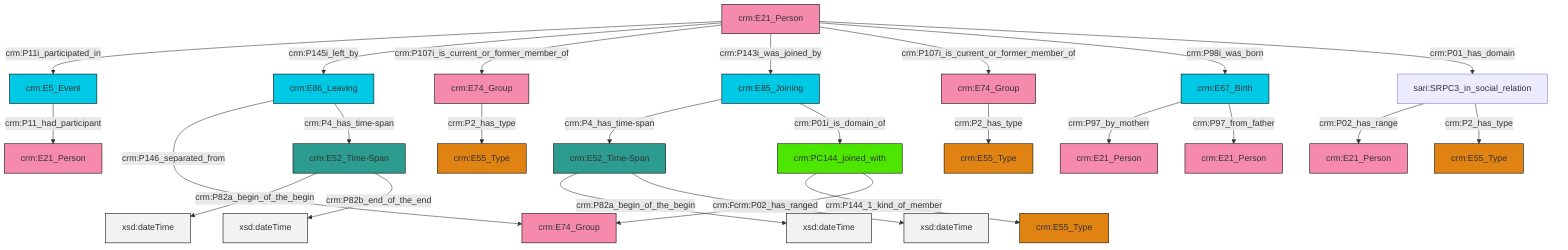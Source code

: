 graph TD
classDef Literal fill:#f2f2f2,stroke:#000000;
classDef CRM_Entity fill:#FFFFFF,stroke:#000000;
classDef Temporal_Entity fill:#00C9E6, stroke:#000000;
classDef Type fill:#E18312, stroke:#000000;
classDef Time-Span fill:#2C9C91, stroke:#000000;
classDef Appellation fill:#FFEB7F, stroke:#000000;
classDef Place fill:#008836, stroke:#000000;
classDef Persistent_Item fill:#B266B2, stroke:#000000;
classDef Conceptual_Object fill:#FFD700, stroke:#000000;
classDef Physical_Thing fill:#D2B48C, stroke:#000000;
classDef Actor fill:#f58aad, stroke:#000000;
classDef PC_Classes fill:#4ce600, stroke:#000000;
classDef Multi fill:#cccccc,stroke:#000000;

2["crm:E85_Joining"]:::Temporal_Entity -->|crm:P4_has_time-span| 3["crm:E52_Time-Span"]:::Time-Span
8["crm:E67_Birth"]:::Temporal_Entity -->|crm:P97_by_motherr| 9["crm:E21_Person"]:::Actor
10["crm:E21_Person"]:::Actor -->|crm:P11i_participated_in| 11["crm:E5_Event"]:::Temporal_Entity
10["crm:E21_Person"]:::Actor -->|crm:P145i_left_by| 12["crm:E86_Leaving"]:::Temporal_Entity
10["crm:E21_Person"]:::Actor -->|crm:P107i_is_current_or_former_member_of| 17["crm:E74_Group"]:::Actor
21["crm:E52_Time-Span"]:::Time-Span -->|crm:P82a_begin_of_the_begin| 22[xsd:dateTime]:::Literal
8["crm:E67_Birth"]:::Temporal_Entity -->|crm:P97_from_father| 0["crm:E21_Person"]:::Actor
10["crm:E21_Person"]:::Actor -->|crm:P143i_was_joined_by| 2["crm:E85_Joining"]:::Temporal_Entity
3["crm:E52_Time-Span"]:::Time-Span -->|crm:P82a_begin_of_the_begin| 23[xsd:dateTime]:::Literal
11["crm:E5_Event"]:::Temporal_Entity -->|crm:P11_had_participant| 25["crm:E21_Person"]:::Actor
10["crm:E21_Person"]:::Actor -->|crm:P107i_is_current_or_former_member_of| 26["crm:E74_Group"]:::Actor
12["crm:E86_Leaving"]:::Temporal_Entity -->|crm:P146_separated_from| 19["crm:E74_Group"]:::Actor
29["crm:PC144_joined_with"]:::PC_Classes -->|crm:P144_1_kind_of_member| 30["crm:E55_Type"]:::Type
6["sari:SRPC3_in_social_relation"]:::Default -->|crm:P02_has_range| 31["crm:E21_Person"]:::Actor
2["crm:E85_Joining"]:::Temporal_Entity -->|crm:P01i_is_domain_of| 29["crm:PC144_joined_with"]:::PC_Classes
21["crm:E52_Time-Span"]:::Time-Span -->|crm:P82b_end_of_the_end| 34[xsd:dateTime]:::Literal
10["crm:E21_Person"]:::Actor -->|crm:P98i_was_born| 8["crm:E67_Birth"]:::Temporal_Entity
3["crm:E52_Time-Span"]:::Time-Span -->|crm:P82b_end_of_the_end| 37[xsd:dateTime]:::Literal
10["crm:E21_Person"]:::Actor -->|crm:P01_has_domain| 6["sari:SRPC3_in_social_relation"]:::Default
12["crm:E86_Leaving"]:::Temporal_Entity -->|crm:P4_has_time-span| 21["crm:E52_Time-Span"]:::Time-Span
6["sari:SRPC3_in_social_relation"]:::Default -->|crm:P2_has_type| 35["crm:E55_Type"]:::Type
26["crm:E74_Group"]:::Actor -->|crm:P2_has_type| 4["crm:E55_Type"]:::Type
17["crm:E74_Group"]:::Actor -->|crm:P2_has_type| 15["crm:E55_Type"]:::Type
29["crm:PC144_joined_with"]:::PC_Classes -->|crm:P02_has_range| 19["crm:E74_Group"]:::Actor